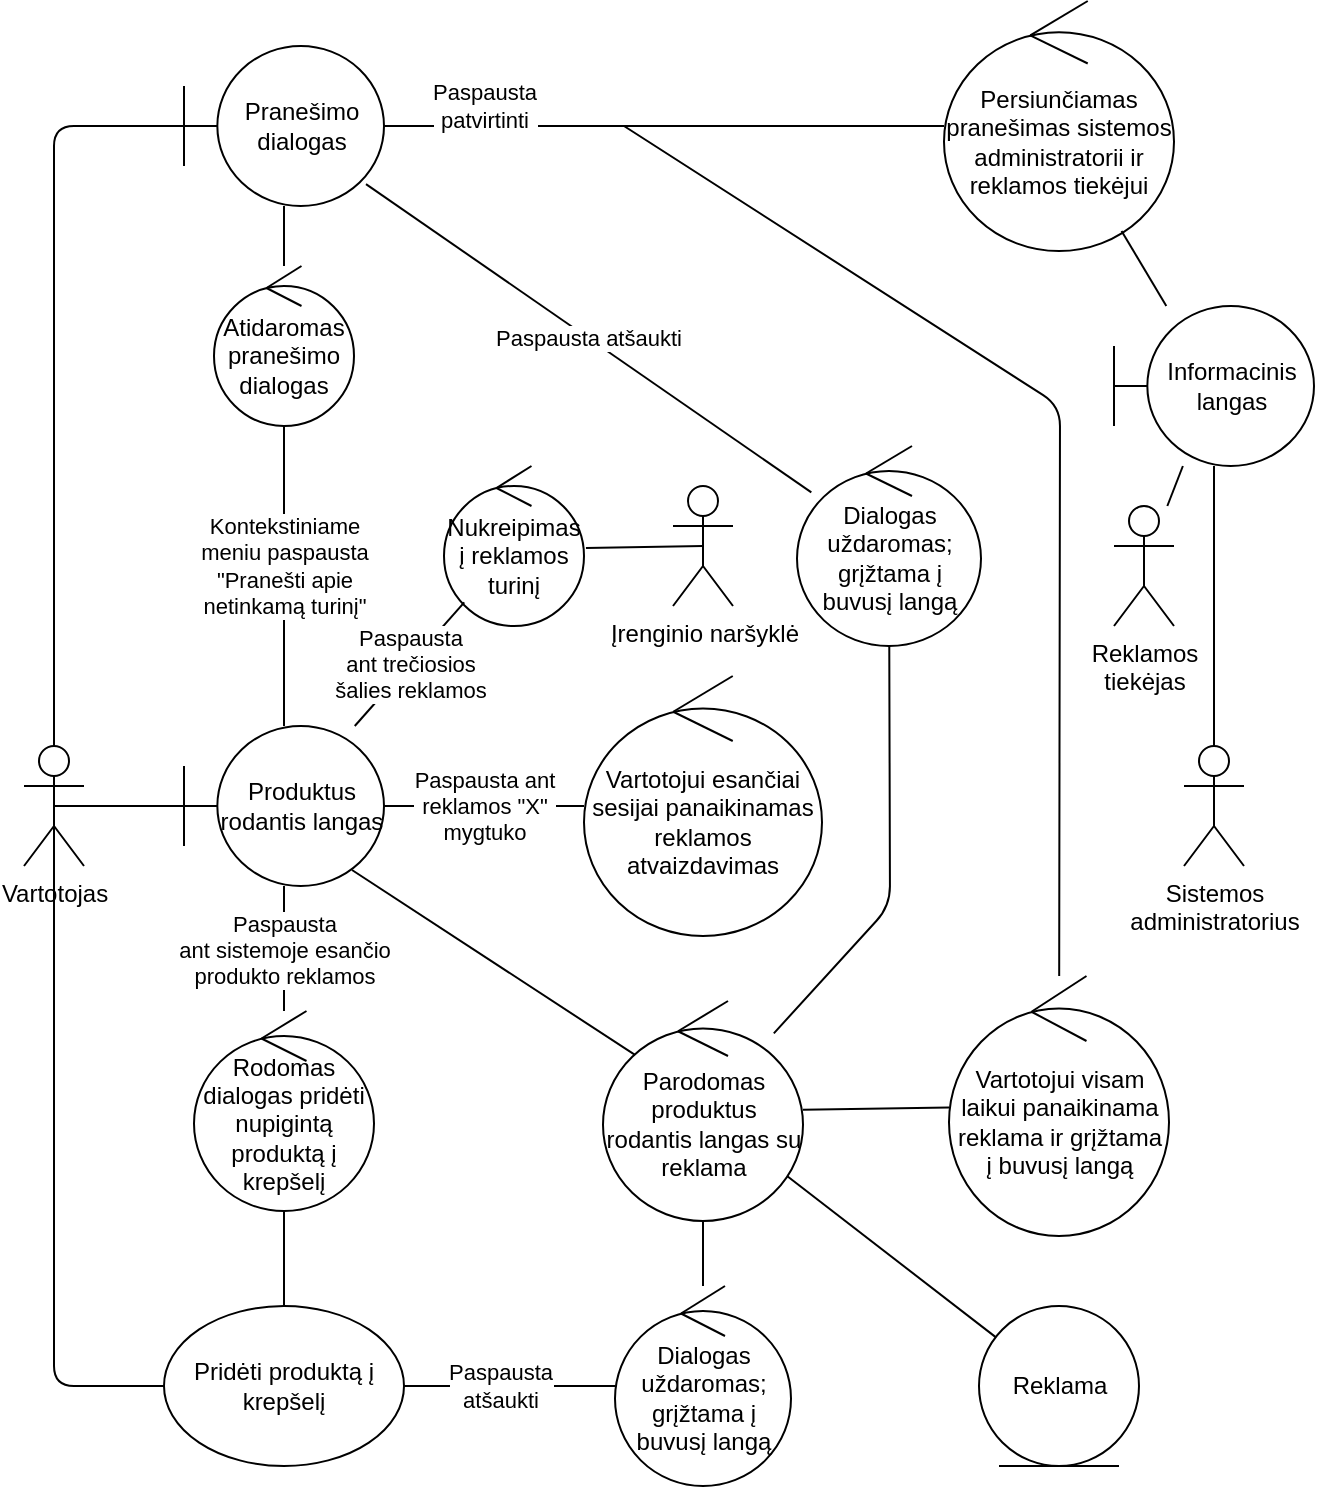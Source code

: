<mxfile version="10.6.8" type="device"><diagram id="jSLTixqTWyxW41iJ_zQE" name="Page-1"><mxGraphModel dx="1634" dy="1933" grid="1" gridSize="10" guides="1" tooltips="1" connect="1" arrows="1" fold="1" page="1" pageScale="1" pageWidth="827" pageHeight="1169" math="0" shadow="0"><root><mxCell id="0"/><mxCell id="1" parent="0"/><mxCell id="T0MA6GmklscD8jbfmt_o-1" value="Vartotojas&lt;br&gt;" style="shape=umlActor;verticalLabelPosition=bottom;labelBackgroundColor=#ffffff;verticalAlign=top;html=1;" parent="1" vertex="1"><mxGeometry x="160" y="240" width="30" height="60" as="geometry"/></mxCell><mxCell id="T0MA6GmklscD8jbfmt_o-2" value="Produktus rodantis langas" style="shape=umlBoundary;whiteSpace=wrap;html=1;" parent="1" vertex="1"><mxGeometry x="240" y="230" width="100" height="80" as="geometry"/></mxCell><mxCell id="T0MA6GmklscD8jbfmt_o-4" value="Nukreipimas&lt;br&gt;į reklamos&lt;br&gt;turinį&lt;br&gt;" style="ellipse;shape=umlControl;whiteSpace=wrap;html=1;" parent="1" vertex="1"><mxGeometry x="370" y="100" width="70" height="80" as="geometry"/></mxCell><mxCell id="T0MA6GmklscD8jbfmt_o-7" value="" style="endArrow=none;html=1;exitX=0.5;exitY=0.5;exitDx=0;exitDy=0;exitPerimeter=0;" parent="1" source="T0MA6GmklscD8jbfmt_o-1" target="T0MA6GmklscD8jbfmt_o-2" edge="1"><mxGeometry width="50" height="50" relative="1" as="geometry"><mxPoint x="130" y="270" as="sourcePoint"/><mxPoint x="220" y="270" as="targetPoint"/></mxGeometry></mxCell><mxCell id="T0MA6GmklscD8jbfmt_o-8" value="Paspausta&lt;br&gt;ant trečiosios&lt;br&gt;šalies reklamos" style="endArrow=none;html=1;" parent="1" source="T0MA6GmklscD8jbfmt_o-4" target="T0MA6GmklscD8jbfmt_o-2" edge="1"><mxGeometry width="50" height="50" relative="1" as="geometry"><mxPoint x="260" y="170" as="sourcePoint"/><mxPoint x="350" y="170" as="targetPoint"/><Array as="points"/></mxGeometry></mxCell><mxCell id="T0MA6GmklscD8jbfmt_o-9" value="Reklama&lt;br&gt;" style="ellipse;shape=umlEntity;whiteSpace=wrap;html=1;" parent="1" vertex="1"><mxGeometry x="637.5" y="520" width="80" height="80" as="geometry"/></mxCell><mxCell id="T0MA6GmklscD8jbfmt_o-10" value="" style="endArrow=none;html=1;" parent="1" source="T0MA6GmklscD8jbfmt_o-50" target="T0MA6GmklscD8jbfmt_o-9" edge="1"><mxGeometry width="50" height="50" relative="1" as="geometry"><mxPoint x="470" y="450" as="sourcePoint"/><mxPoint x="427.5" y="80" as="targetPoint"/></mxGeometry></mxCell><mxCell id="T0MA6GmklscD8jbfmt_o-11" value="Rodomas dialogas pridėti nupigintą produktą į krepšelį&lt;br&gt;" style="ellipse;shape=umlControl;whiteSpace=wrap;html=1;" parent="1" vertex="1"><mxGeometry x="245" y="372.5" width="90" height="100" as="geometry"/></mxCell><mxCell id="T0MA6GmklscD8jbfmt_o-12" value="Paspausta&lt;br&gt;ant sistemoje esančio&lt;br&gt;produkto reklamos&lt;br&gt;" style="endArrow=none;html=1;" parent="1" source="T0MA6GmklscD8jbfmt_o-2" target="T0MA6GmklscD8jbfmt_o-11" edge="1"><mxGeometry width="50" height="50" relative="1" as="geometry"><mxPoint x="255" y="330" as="sourcePoint"/><mxPoint x="345" y="330" as="targetPoint"/></mxGeometry></mxCell><mxCell id="T0MA6GmklscD8jbfmt_o-14" value="" style="endArrow=none;html=1;" parent="1" source="T0MA6GmklscD8jbfmt_o-11" edge="1"><mxGeometry width="50" height="50" relative="1" as="geometry"><mxPoint x="255" y="489.5" as="sourcePoint"/><mxPoint x="290" y="520" as="targetPoint"/></mxGeometry></mxCell><mxCell id="T0MA6GmklscD8jbfmt_o-15" value="" style="endArrow=none;html=1;exitX=0.5;exitY=0.5;exitDx=0;exitDy=0;exitPerimeter=0;entryX=0;entryY=0.5;entryDx=0;entryDy=0;" parent="1" source="T0MA6GmklscD8jbfmt_o-1" target="CG0rX5vtMtzhVXwyitI_-1" edge="1"><mxGeometry width="50" height="50" relative="1" as="geometry"><mxPoint x="65" y="470" as="sourcePoint"/><mxPoint x="240" y="560" as="targetPoint"/><Array as="points"><mxPoint x="175" y="560"/></Array></mxGeometry></mxCell><mxCell id="T0MA6GmklscD8jbfmt_o-21" value="Paspausta ant&lt;br&gt;reklamos &quot;X&quot;&lt;br&gt;mygtuko&lt;br&gt;" style="endArrow=none;html=1;" parent="1" source="T0MA6GmklscD8jbfmt_o-2" target="T0MA6GmklscD8jbfmt_o-22" edge="1"><mxGeometry width="50" height="50" relative="1" as="geometry"><mxPoint x="360" y="230" as="sourcePoint"/><mxPoint x="170" y="150" as="targetPoint"/><Array as="points"/></mxGeometry></mxCell><mxCell id="T0MA6GmklscD8jbfmt_o-22" value="Vartotojui esančiai sesijai panaikinamas reklamos atvaizdavimas&lt;br&gt;" style="ellipse;shape=umlControl;whiteSpace=wrap;html=1;" parent="1" vertex="1"><mxGeometry x="440" y="205" width="119" height="130" as="geometry"/></mxCell><mxCell id="T0MA6GmklscD8jbfmt_o-23" value="Atidaromas pranešimo dialogas" style="ellipse;shape=umlControl;whiteSpace=wrap;html=1;" parent="1" vertex="1"><mxGeometry x="255" width="70" height="80" as="geometry"/></mxCell><mxCell id="T0MA6GmklscD8jbfmt_o-24" value="Kontekstiniame&lt;br&gt;meniu paspausta&lt;br&gt;&quot;Pranešti apie&lt;br&gt;netinkamą turinį&quot;&lt;br&gt;" style="endArrow=none;html=1;" parent="1" source="T0MA6GmklscD8jbfmt_o-2" target="T0MA6GmklscD8jbfmt_o-23" edge="1"><mxGeometry x="0.067" width="50" height="50" relative="1" as="geometry"><mxPoint x="390" y="350" as="sourcePoint"/><mxPoint x="440" y="300" as="targetPoint"/><mxPoint as="offset"/></mxGeometry></mxCell><mxCell id="T0MA6GmklscD8jbfmt_o-27" value="Pranešimo&lt;br&gt;dialogas&lt;br&gt;" style="shape=umlBoundary;whiteSpace=wrap;html=1;" parent="1" vertex="1"><mxGeometry x="240" y="-110" width="100" height="80" as="geometry"/></mxCell><mxCell id="T0MA6GmklscD8jbfmt_o-28" value="" style="endArrow=none;html=1;" parent="1" source="T0MA6GmklscD8jbfmt_o-23" target="T0MA6GmklscD8jbfmt_o-27" edge="1"><mxGeometry width="50" height="50" relative="1" as="geometry"><mxPoint x="140" y="120" as="sourcePoint"/><mxPoint x="190" y="70" as="targetPoint"/></mxGeometry></mxCell><mxCell id="T0MA6GmklscD8jbfmt_o-29" value="" style="endArrow=none;html=1;exitX=0.5;exitY=0;exitDx=0;exitDy=0;exitPerimeter=0;" parent="1" source="T0MA6GmklscD8jbfmt_o-1" target="T0MA6GmklscD8jbfmt_o-27" edge="1"><mxGeometry width="50" height="50" relative="1" as="geometry"><mxPoint x="100" y="160" as="sourcePoint"/><mxPoint x="150" y="110" as="targetPoint"/><Array as="points"><mxPoint x="175" y="-70"/></Array></mxGeometry></mxCell><mxCell id="T0MA6GmklscD8jbfmt_o-30" value="Dialogas uždaromas; grįžtama į buvusį langą" style="ellipse;shape=umlControl;whiteSpace=wrap;html=1;" parent="1" vertex="1"><mxGeometry x="546.5" y="90" width="92" height="100" as="geometry"/></mxCell><mxCell id="T0MA6GmklscD8jbfmt_o-31" value="" style="endArrow=none;html=1;" parent="1" source="T0MA6GmklscD8jbfmt_o-50" target="T0MA6GmklscD8jbfmt_o-30" edge="1"><mxGeometry width="50" height="50" relative="1" as="geometry"><mxPoint x="360" y="230" as="sourcePoint"/><mxPoint x="410" y="180" as="targetPoint"/><Array as="points"><mxPoint x="593" y="320"/></Array></mxGeometry></mxCell><mxCell id="T0MA6GmklscD8jbfmt_o-32" value="Paspausta atšaukti" style="endArrow=none;html=1;exitX=0.91;exitY=0.863;exitDx=0;exitDy=0;exitPerimeter=0;" parent="1" source="T0MA6GmklscD8jbfmt_o-27" target="T0MA6GmklscD8jbfmt_o-30" edge="1"><mxGeometry width="50" height="50" relative="1" as="geometry"><mxPoint x="370" y="-100" as="sourcePoint"/><mxPoint x="390" y="50" as="targetPoint"/></mxGeometry></mxCell><mxCell id="T0MA6GmklscD8jbfmt_o-33" value="Dialogas uždaromas; grįžtama į buvusį langą" style="ellipse;shape=umlControl;whiteSpace=wrap;html=1;" parent="1" vertex="1"><mxGeometry x="455.5" y="510" width="88" height="100" as="geometry"/></mxCell><mxCell id="T0MA6GmklscD8jbfmt_o-34" value="Paspausta&lt;br&gt;atšaukti" style="endArrow=none;html=1;" parent="1" target="T0MA6GmklscD8jbfmt_o-33" edge="1"><mxGeometry width="50" height="50" relative="1" as="geometry"><mxPoint x="340" y="560" as="sourcePoint"/><mxPoint x="220" y="490" as="targetPoint"/></mxGeometry></mxCell><mxCell id="T0MA6GmklscD8jbfmt_o-35" value="" style="endArrow=none;html=1;" parent="1" source="T0MA6GmklscD8jbfmt_o-33" target="T0MA6GmklscD8jbfmt_o-50" edge="1"><mxGeometry width="50" height="50" relative="1" as="geometry"><mxPoint x="180" y="350" as="sourcePoint"/><mxPoint x="230" y="300" as="targetPoint"/></mxGeometry></mxCell><mxCell id="T0MA6GmklscD8jbfmt_o-37" value="Paspausta&lt;br&gt;patvirtinti&lt;br&gt;" style="endArrow=none;html=1;entryX=0;entryY=0.5;entryDx=0;entryDy=0;entryPerimeter=0;" parent="1" source="T0MA6GmklscD8jbfmt_o-27" target="T0MA6GmklscD8jbfmt_o-43" edge="1"><mxGeometry x="-0.643" y="10" width="50" height="50" relative="1" as="geometry"><mxPoint x="370" y="-60" as="sourcePoint"/><mxPoint x="530" y="-70" as="targetPoint"/><mxPoint as="offset"/></mxGeometry></mxCell><mxCell id="T0MA6GmklscD8jbfmt_o-38" value="Vartotojui visam laikui panaikinama reklama ir grįžtama į buvusį langą" style="ellipse;shape=umlControl;whiteSpace=wrap;html=1;" parent="1" vertex="1"><mxGeometry x="622.5" y="355" width="110" height="130" as="geometry"/></mxCell><mxCell id="T0MA6GmklscD8jbfmt_o-39" value="" style="endArrow=none;html=1;" parent="1" source="T0MA6GmklscD8jbfmt_o-50" target="T0MA6GmklscD8jbfmt_o-38" edge="1"><mxGeometry width="50" height="50" relative="1" as="geometry"><mxPoint x="710" y="140" as="sourcePoint"/><mxPoint x="400" y="170" as="targetPoint"/><Array as="points"/></mxGeometry></mxCell><mxCell id="T0MA6GmklscD8jbfmt_o-40" value="" style="endArrow=none;html=1;" parent="1" source="T0MA6GmklscD8jbfmt_o-38" edge="1"><mxGeometry width="50" height="50" relative="1" as="geometry"><mxPoint x="370" y="100" as="sourcePoint"/><mxPoint x="460" y="-70" as="targetPoint"/><Array as="points"><mxPoint x="678" y="70"/></Array></mxGeometry></mxCell><mxCell id="T0MA6GmklscD8jbfmt_o-42" value="" style="endArrow=none;html=1;" parent="1" source="T0MA6GmklscD8jbfmt_o-53" target="CG0rX5vtMtzhVXwyitI_-4" edge="1"><mxGeometry width="50" height="50" relative="1" as="geometry"><mxPoint x="811.501" y="18.141" as="sourcePoint"/><mxPoint x="607.5" y="90" as="targetPoint"/></mxGeometry></mxCell><mxCell id="T0MA6GmklscD8jbfmt_o-43" value="Persiunčiamas pranešimas sistemos administratorii ir reklamos tiekėjui" style="ellipse;shape=umlControl;whiteSpace=wrap;html=1;" parent="1" vertex="1"><mxGeometry x="620" y="-132.5" width="115" height="125" as="geometry"/></mxCell><mxCell id="T0MA6GmklscD8jbfmt_o-47" value="" style="endArrow=none;html=1;" parent="1" source="CG0rX5vtMtzhVXwyitI_-4" target="T0MA6GmklscD8jbfmt_o-52" edge="1"><mxGeometry width="50" height="50" relative="1" as="geometry"><mxPoint x="735" y="-70.5" as="sourcePoint"/><mxPoint x="800" y="-70.5" as="targetPoint"/></mxGeometry></mxCell><mxCell id="T0MA6GmklscD8jbfmt_o-50" value="Parodomas produktus rodantis langas su reklama" style="ellipse;shape=umlControl;whiteSpace=wrap;html=1;" parent="1" vertex="1"><mxGeometry x="449.5" y="367.5" width="100" height="110" as="geometry"/></mxCell><mxCell id="T0MA6GmklscD8jbfmt_o-51" value="" style="endArrow=none;html=1;entryX=0.84;entryY=0.9;entryDx=0;entryDy=0;entryPerimeter=0;exitX=0.16;exitY=0.245;exitDx=0;exitDy=0;exitPerimeter=0;" parent="1" source="T0MA6GmklscD8jbfmt_o-50" target="T0MA6GmklscD8jbfmt_o-2" edge="1"><mxGeometry width="50" height="50" relative="1" as="geometry"><mxPoint x="740" y="310" as="sourcePoint"/><mxPoint x="790" y="260" as="targetPoint"/></mxGeometry></mxCell><mxCell id="T0MA6GmklscD8jbfmt_o-52" value="Sistemos&lt;br&gt;administratorius" style="shape=umlActor;verticalLabelPosition=bottom;labelBackgroundColor=#ffffff;verticalAlign=top;html=1;outlineConnect=0;" parent="1" vertex="1"><mxGeometry x="740" y="240" width="30" height="60" as="geometry"/></mxCell><mxCell id="T0MA6GmklscD8jbfmt_o-53" value="Reklamos&lt;br&gt;tiekėjas&lt;br&gt;" style="shape=umlActor;verticalLabelPosition=bottom;labelBackgroundColor=#ffffff;verticalAlign=top;html=1;outlineConnect=0;" parent="1" vertex="1"><mxGeometry x="705" y="120" width="30" height="60" as="geometry"/></mxCell><mxCell id="CG0rX5vtMtzhVXwyitI_-1" value="Pridėti produktą į krepšelį" style="ellipse;whiteSpace=wrap;html=1;" vertex="1" parent="1"><mxGeometry x="230" y="520" width="120" height="80" as="geometry"/></mxCell><mxCell id="CG0rX5vtMtzhVXwyitI_-2" value="Įrenginio naršyklė" style="shape=umlActor;verticalLabelPosition=bottom;labelBackgroundColor=#ffffff;verticalAlign=top;html=1;outlineConnect=0;" vertex="1" parent="1"><mxGeometry x="484.5" y="110" width="30" height="60" as="geometry"/></mxCell><mxCell id="CG0rX5vtMtzhVXwyitI_-3" value="" style="endArrow=none;html=1;entryX=1.014;entryY=0.513;entryDx=0;entryDy=0;entryPerimeter=0;exitX=0.5;exitY=0.5;exitDx=0;exitDy=0;exitPerimeter=0;" edge="1" parent="1" source="CG0rX5vtMtzhVXwyitI_-2" target="T0MA6GmklscD8jbfmt_o-4"><mxGeometry width="50" height="50" relative="1" as="geometry"><mxPoint x="780" y="200" as="sourcePoint"/><mxPoint x="830" y="150" as="targetPoint"/></mxGeometry></mxCell><mxCell id="CG0rX5vtMtzhVXwyitI_-4" value="Informacinis langas" style="shape=umlBoundary;whiteSpace=wrap;html=1;" vertex="1" parent="1"><mxGeometry x="705" y="20" width="100" height="80" as="geometry"/></mxCell><mxCell id="CG0rX5vtMtzhVXwyitI_-5" value="" style="endArrow=none;html=1;" edge="1" parent="1" source="CG0rX5vtMtzhVXwyitI_-4" target="T0MA6GmklscD8jbfmt_o-43"><mxGeometry width="50" height="50" relative="1" as="geometry"><mxPoint x="790" as="sourcePoint"/><mxPoint x="840" y="-50" as="targetPoint"/></mxGeometry></mxCell></root></mxGraphModel></diagram></mxfile>